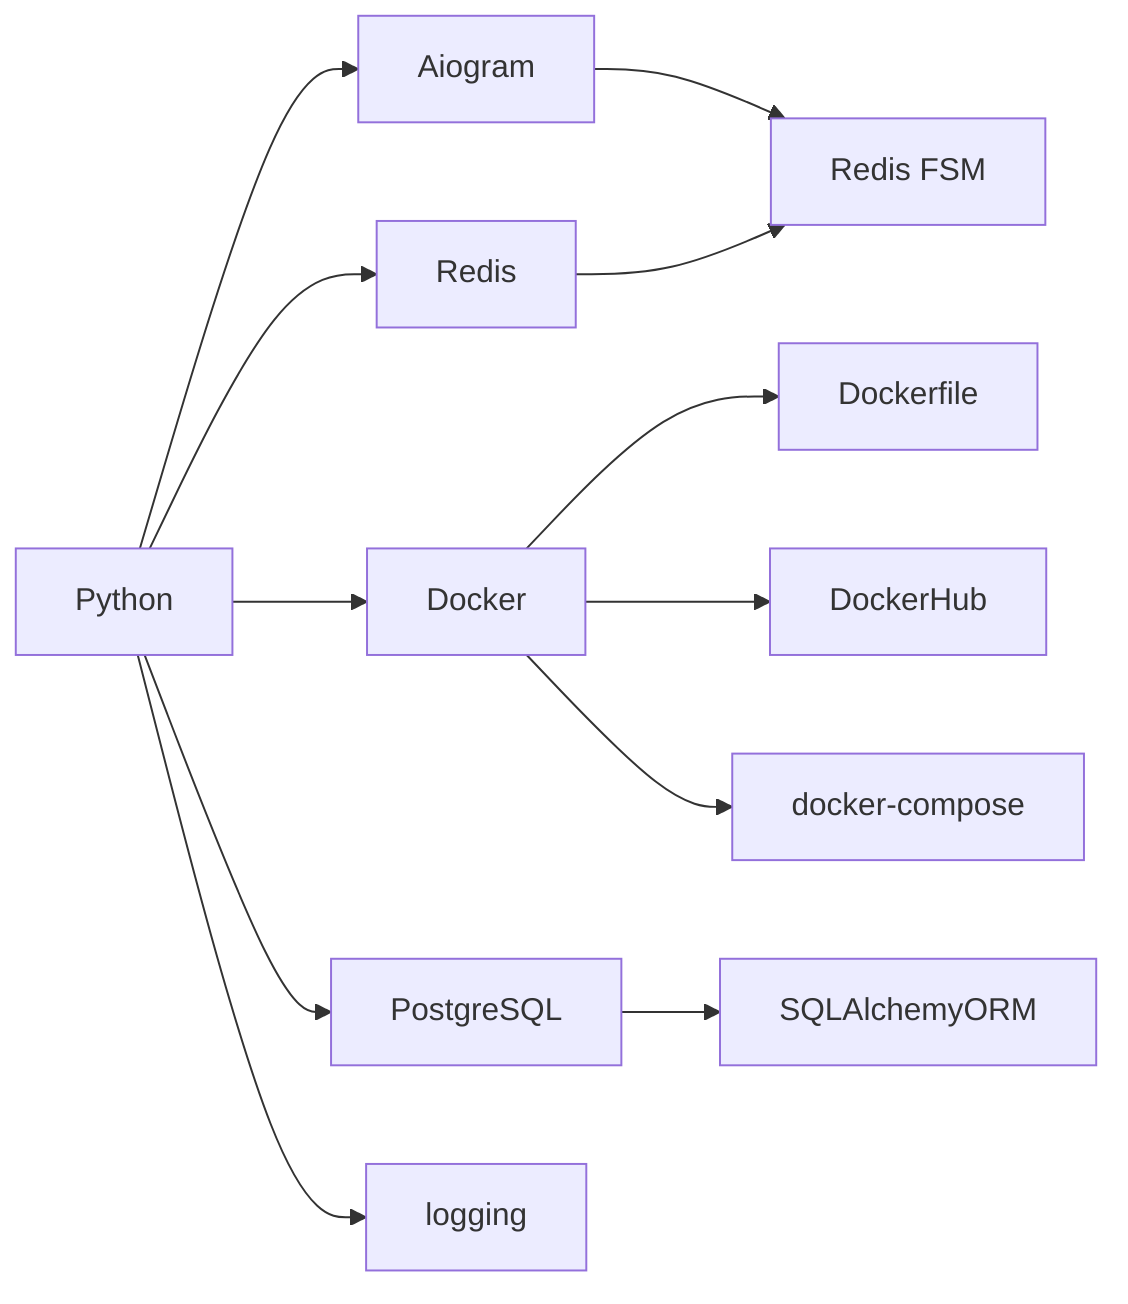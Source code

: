 graph LR
    A[Python] --> B[Aiogram]
    B --> BA[Redis FSM]
    C --> BA[Redis FSM]
    A --> C[Redis]
    A --> D[Docker]
    D --> AD[Dockerfile]
    D --> ADA[DockerHub]
    D --> DB[docker-compose]
    A --> E[PostgreSQL]
    E --> AB[SQLAlchemyORM]
    A --> F[logging]